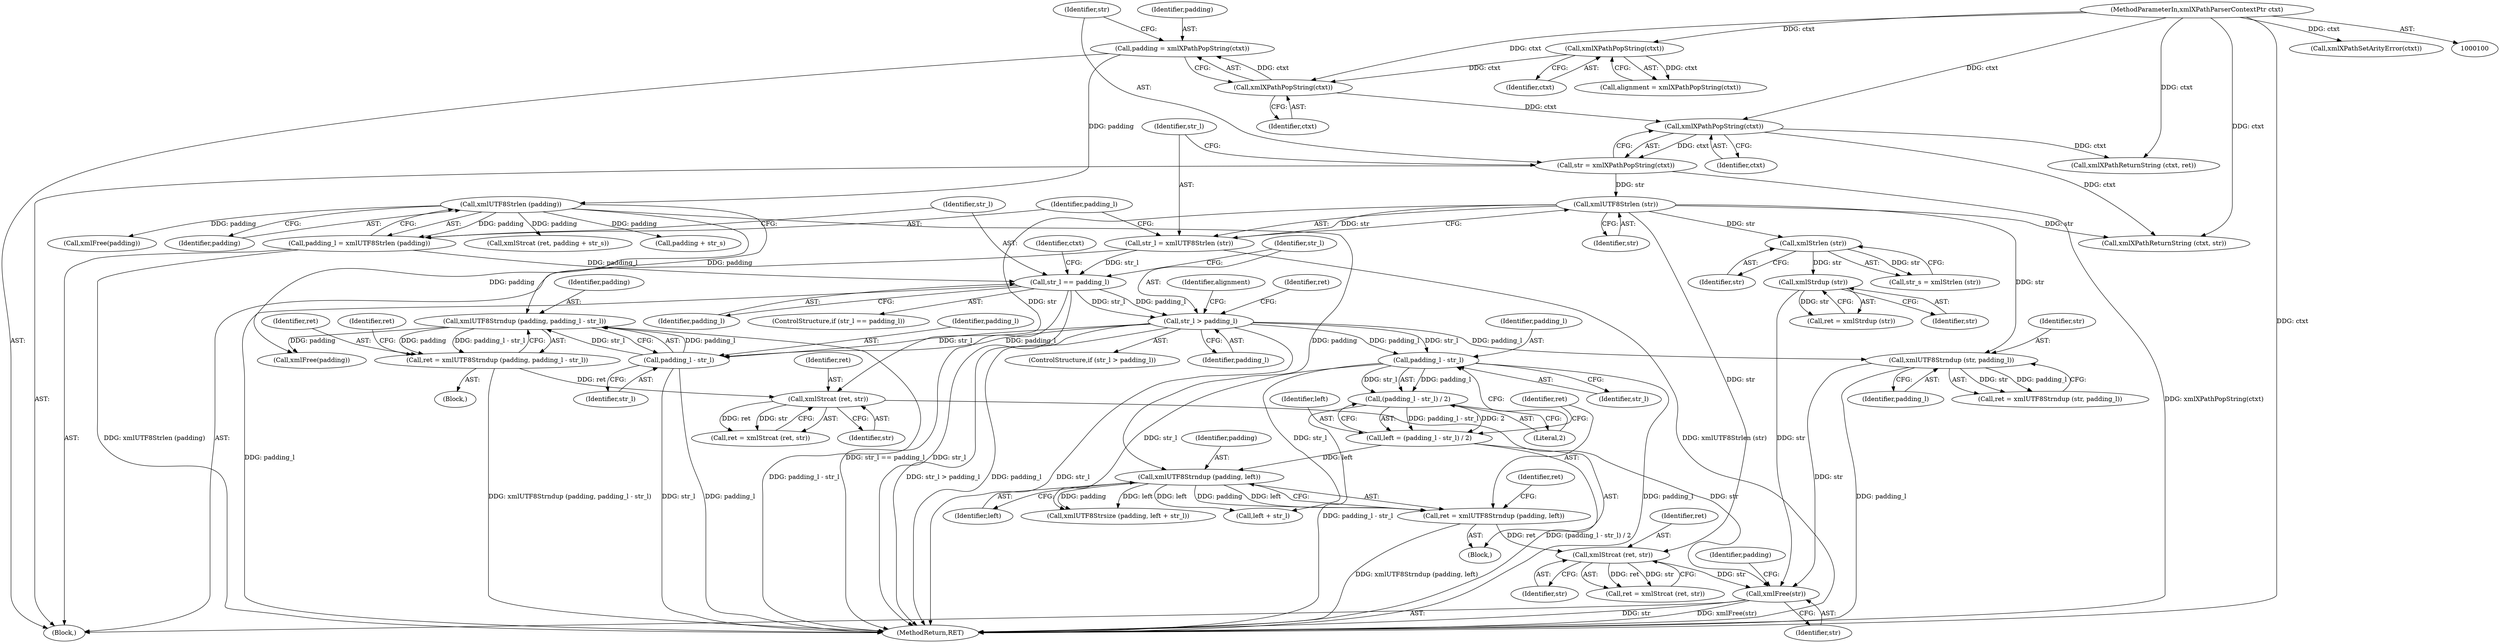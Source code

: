 digraph "0_Chrome_96dbafe288dbe2f0cc45fa3c39daf6d0c37acbab_8@pointer" {
"1000256" [label="(Call,xmlFree(str))"];
"1000191" [label="(Call,xmlStrcat (ret, str))"];
"1000182" [label="(Call,ret = xmlUTF8Strndup (padding, padding_l - str_l))"];
"1000184" [label="(Call,xmlUTF8Strndup (padding, padding_l - str_l))"];
"1000148" [label="(Call,xmlUTF8Strlen (padding))"];
"1000134" [label="(Call,padding = xmlXPathPopString(ctxt))"];
"1000136" [label="(Call,xmlXPathPopString(ctxt))"];
"1000128" [label="(Call,xmlXPathPopString(ctxt))"];
"1000101" [label="(MethodParameterIn,xmlXPathParserContextPtr ctxt)"];
"1000186" [label="(Call,padding_l - str_l)"];
"1000164" [label="(Call,str_l > padding_l)"];
"1000151" [label="(Call,str_l == padding_l)"];
"1000142" [label="(Call,str_l = xmlUTF8Strlen (str))"];
"1000144" [label="(Call,xmlUTF8Strlen (str))"];
"1000138" [label="(Call,str = xmlXPathPopString(ctxt))"];
"1000140" [label="(Call,xmlXPathPopString(ctxt))"];
"1000146" [label="(Call,padding_l = xmlUTF8Strlen (padding))"];
"1000244" [label="(Call,xmlStrdup (str))"];
"1000240" [label="(Call,xmlStrlen (str))"];
"1000218" [label="(Call,xmlStrcat (ret, str))"];
"1000211" [label="(Call,ret = xmlUTF8Strndup (padding, left))"];
"1000213" [label="(Call,xmlUTF8Strndup (padding, left))"];
"1000203" [label="(Call,left = (padding_l - str_l) / 2)"];
"1000205" [label="(Call,(padding_l - str_l) / 2)"];
"1000206" [label="(Call,padding_l - str_l)"];
"1000170" [label="(Call,xmlUTF8Strndup (str, padding_l))"];
"1000219" [label="(Identifier,ret)"];
"1000143" [label="(Identifier,str_l)"];
"1000191" [label="(Call,xmlStrcat (ret, str))"];
"1000164" [label="(Call,str_l > padding_l)"];
"1000166" [label="(Identifier,padding_l)"];
"1000187" [label="(Identifier,padding_l)"];
"1000135" [label="(Identifier,padding)"];
"1000214" [label="(Identifier,padding)"];
"1000220" [label="(Identifier,str)"];
"1000155" [label="(Call,xmlXPathReturnString (ctxt, str))"];
"1000203" [label="(Call,left = (padding_l - str_l) / 2)"];
"1000190" [label="(Identifier,ret)"];
"1000140" [label="(Call,xmlXPathPopString(ctxt))"];
"1000146" [label="(Call,padding_l = xmlUTF8Strlen (padding))"];
"1000241" [label="(Identifier,str)"];
"1000145" [label="(Identifier,str)"];
"1000129" [label="(Identifier,ctxt)"];
"1000189" [label="(Call,ret = xmlStrcat (ret, str))"];
"1000186" [label="(Call,padding_l - str_l)"];
"1000152" [label="(Identifier,str_l)"];
"1000258" [label="(Call,xmlFree(padding))"];
"1000182" [label="(Call,ret = xmlUTF8Strndup (padding, padding_l - str_l))"];
"1000119" [label="(Call,xmlXPathSetArityError(ctxt))"];
"1000156" [label="(Identifier,ctxt)"];
"1000212" [label="(Identifier,ret)"];
"1000144" [label="(Call,xmlUTF8Strlen (str))"];
"1000165" [label="(Identifier,str_l)"];
"1000192" [label="(Identifier,ret)"];
"1000218" [label="(Call,xmlStrcat (ret, str))"];
"1000215" [label="(Identifier,left)"];
"1000137" [label="(Identifier,ctxt)"];
"1000245" [label="(Identifier,str)"];
"1000244" [label="(Call,xmlStrdup (str))"];
"1000225" [label="(Call,left + str_l)"];
"1000253" [label="(Call,xmlXPathReturnString (ctxt, ret))"];
"1000257" [label="(Identifier,str)"];
"1000242" [label="(Call,ret = xmlStrdup (str))"];
"1000103" [label="(Block,)"];
"1000262" [label="(MethodReturn,RET)"];
"1000151" [label="(Call,str_l == padding_l)"];
"1000177" [label="(Identifier,alignment)"];
"1000248" [label="(Call,xmlStrcat (ret, padding + str_s))"];
"1000217" [label="(Identifier,ret)"];
"1000205" [label="(Call,(padding_l - str_l) / 2)"];
"1000238" [label="(Call,str_s = xmlStrlen (str))"];
"1000171" [label="(Identifier,str)"];
"1000150" [label="(ControlStructure,if (str_l == padding_l))"];
"1000169" [label="(Identifier,ret)"];
"1000134" [label="(Call,padding = xmlXPathPopString(ctxt))"];
"1000209" [label="(Literal,2)"];
"1000201" [label="(Block,)"];
"1000204" [label="(Identifier,left)"];
"1000206" [label="(Call,padding_l - str_l)"];
"1000250" [label="(Call,padding + str_s)"];
"1000141" [label="(Identifier,ctxt)"];
"1000188" [label="(Identifier,str_l)"];
"1000184" [label="(Call,xmlUTF8Strndup (padding, padding_l - str_l))"];
"1000148" [label="(Call,xmlUTF8Strlen (padding))"];
"1000223" [label="(Call,xmlUTF8Strsize (padding, left + str_l))"];
"1000158" [label="(Call,xmlFree(padding))"];
"1000101" [label="(MethodParameterIn,xmlXPathParserContextPtr ctxt)"];
"1000139" [label="(Identifier,str)"];
"1000211" [label="(Call,ret = xmlUTF8Strndup (padding, left))"];
"1000216" [label="(Call,ret = xmlStrcat (ret, str))"];
"1000207" [label="(Identifier,padding_l)"];
"1000136" [label="(Call,xmlXPathPopString(ctxt))"];
"1000163" [label="(ControlStructure,if (str_l > padding_l))"];
"1000128" [label="(Call,xmlXPathPopString(ctxt))"];
"1000170" [label="(Call,xmlUTF8Strndup (str, padding_l))"];
"1000126" [label="(Call,alignment = xmlXPathPopString(ctxt))"];
"1000142" [label="(Call,str_l = xmlUTF8Strlen (str))"];
"1000153" [label="(Identifier,padding_l)"];
"1000208" [label="(Identifier,str_l)"];
"1000183" [label="(Identifier,ret)"];
"1000213" [label="(Call,xmlUTF8Strndup (padding, left))"];
"1000181" [label="(Block,)"];
"1000168" [label="(Call,ret = xmlUTF8Strndup (str, padding_l))"];
"1000185" [label="(Identifier,padding)"];
"1000138" [label="(Call,str = xmlXPathPopString(ctxt))"];
"1000149" [label="(Identifier,padding)"];
"1000256" [label="(Call,xmlFree(str))"];
"1000259" [label="(Identifier,padding)"];
"1000193" [label="(Identifier,str)"];
"1000147" [label="(Identifier,padding_l)"];
"1000172" [label="(Identifier,padding_l)"];
"1000240" [label="(Call,xmlStrlen (str))"];
"1000256" -> "1000103"  [label="AST: "];
"1000256" -> "1000257"  [label="CFG: "];
"1000257" -> "1000256"  [label="AST: "];
"1000259" -> "1000256"  [label="CFG: "];
"1000256" -> "1000262"  [label="DDG: str"];
"1000256" -> "1000262"  [label="DDG: xmlFree(str)"];
"1000191" -> "1000256"  [label="DDG: str"];
"1000244" -> "1000256"  [label="DDG: str"];
"1000218" -> "1000256"  [label="DDG: str"];
"1000170" -> "1000256"  [label="DDG: str"];
"1000191" -> "1000189"  [label="AST: "];
"1000191" -> "1000193"  [label="CFG: "];
"1000192" -> "1000191"  [label="AST: "];
"1000193" -> "1000191"  [label="AST: "];
"1000189" -> "1000191"  [label="CFG: "];
"1000191" -> "1000189"  [label="DDG: ret"];
"1000191" -> "1000189"  [label="DDG: str"];
"1000182" -> "1000191"  [label="DDG: ret"];
"1000144" -> "1000191"  [label="DDG: str"];
"1000182" -> "1000181"  [label="AST: "];
"1000182" -> "1000184"  [label="CFG: "];
"1000183" -> "1000182"  [label="AST: "];
"1000184" -> "1000182"  [label="AST: "];
"1000190" -> "1000182"  [label="CFG: "];
"1000182" -> "1000262"  [label="DDG: xmlUTF8Strndup (padding, padding_l - str_l)"];
"1000184" -> "1000182"  [label="DDG: padding"];
"1000184" -> "1000182"  [label="DDG: padding_l - str_l"];
"1000184" -> "1000186"  [label="CFG: "];
"1000185" -> "1000184"  [label="AST: "];
"1000186" -> "1000184"  [label="AST: "];
"1000184" -> "1000262"  [label="DDG: padding_l - str_l"];
"1000148" -> "1000184"  [label="DDG: padding"];
"1000186" -> "1000184"  [label="DDG: padding_l"];
"1000186" -> "1000184"  [label="DDG: str_l"];
"1000184" -> "1000258"  [label="DDG: padding"];
"1000148" -> "1000146"  [label="AST: "];
"1000148" -> "1000149"  [label="CFG: "];
"1000149" -> "1000148"  [label="AST: "];
"1000146" -> "1000148"  [label="CFG: "];
"1000148" -> "1000146"  [label="DDG: padding"];
"1000134" -> "1000148"  [label="DDG: padding"];
"1000148" -> "1000158"  [label="DDG: padding"];
"1000148" -> "1000213"  [label="DDG: padding"];
"1000148" -> "1000248"  [label="DDG: padding"];
"1000148" -> "1000250"  [label="DDG: padding"];
"1000148" -> "1000258"  [label="DDG: padding"];
"1000134" -> "1000103"  [label="AST: "];
"1000134" -> "1000136"  [label="CFG: "];
"1000135" -> "1000134"  [label="AST: "];
"1000136" -> "1000134"  [label="AST: "];
"1000139" -> "1000134"  [label="CFG: "];
"1000136" -> "1000134"  [label="DDG: ctxt"];
"1000136" -> "1000137"  [label="CFG: "];
"1000137" -> "1000136"  [label="AST: "];
"1000128" -> "1000136"  [label="DDG: ctxt"];
"1000101" -> "1000136"  [label="DDG: ctxt"];
"1000136" -> "1000140"  [label="DDG: ctxt"];
"1000128" -> "1000126"  [label="AST: "];
"1000128" -> "1000129"  [label="CFG: "];
"1000129" -> "1000128"  [label="AST: "];
"1000126" -> "1000128"  [label="CFG: "];
"1000128" -> "1000126"  [label="DDG: ctxt"];
"1000101" -> "1000128"  [label="DDG: ctxt"];
"1000101" -> "1000100"  [label="AST: "];
"1000101" -> "1000262"  [label="DDG: ctxt"];
"1000101" -> "1000119"  [label="DDG: ctxt"];
"1000101" -> "1000140"  [label="DDG: ctxt"];
"1000101" -> "1000155"  [label="DDG: ctxt"];
"1000101" -> "1000253"  [label="DDG: ctxt"];
"1000186" -> "1000188"  [label="CFG: "];
"1000187" -> "1000186"  [label="AST: "];
"1000188" -> "1000186"  [label="AST: "];
"1000186" -> "1000262"  [label="DDG: str_l"];
"1000186" -> "1000262"  [label="DDG: padding_l"];
"1000164" -> "1000186"  [label="DDG: padding_l"];
"1000164" -> "1000186"  [label="DDG: str_l"];
"1000164" -> "1000163"  [label="AST: "];
"1000164" -> "1000166"  [label="CFG: "];
"1000165" -> "1000164"  [label="AST: "];
"1000166" -> "1000164"  [label="AST: "];
"1000169" -> "1000164"  [label="CFG: "];
"1000177" -> "1000164"  [label="CFG: "];
"1000164" -> "1000262"  [label="DDG: str_l > padding_l"];
"1000164" -> "1000262"  [label="DDG: padding_l"];
"1000164" -> "1000262"  [label="DDG: str_l"];
"1000151" -> "1000164"  [label="DDG: str_l"];
"1000151" -> "1000164"  [label="DDG: padding_l"];
"1000164" -> "1000170"  [label="DDG: padding_l"];
"1000164" -> "1000206"  [label="DDG: padding_l"];
"1000164" -> "1000206"  [label="DDG: str_l"];
"1000151" -> "1000150"  [label="AST: "];
"1000151" -> "1000153"  [label="CFG: "];
"1000152" -> "1000151"  [label="AST: "];
"1000153" -> "1000151"  [label="AST: "];
"1000156" -> "1000151"  [label="CFG: "];
"1000165" -> "1000151"  [label="CFG: "];
"1000151" -> "1000262"  [label="DDG: str_l == padding_l"];
"1000151" -> "1000262"  [label="DDG: str_l"];
"1000151" -> "1000262"  [label="DDG: padding_l"];
"1000142" -> "1000151"  [label="DDG: str_l"];
"1000146" -> "1000151"  [label="DDG: padding_l"];
"1000142" -> "1000103"  [label="AST: "];
"1000142" -> "1000144"  [label="CFG: "];
"1000143" -> "1000142"  [label="AST: "];
"1000144" -> "1000142"  [label="AST: "];
"1000147" -> "1000142"  [label="CFG: "];
"1000142" -> "1000262"  [label="DDG: xmlUTF8Strlen (str)"];
"1000144" -> "1000142"  [label="DDG: str"];
"1000144" -> "1000145"  [label="CFG: "];
"1000145" -> "1000144"  [label="AST: "];
"1000138" -> "1000144"  [label="DDG: str"];
"1000144" -> "1000155"  [label="DDG: str"];
"1000144" -> "1000170"  [label="DDG: str"];
"1000144" -> "1000218"  [label="DDG: str"];
"1000144" -> "1000240"  [label="DDG: str"];
"1000138" -> "1000103"  [label="AST: "];
"1000138" -> "1000140"  [label="CFG: "];
"1000139" -> "1000138"  [label="AST: "];
"1000140" -> "1000138"  [label="AST: "];
"1000143" -> "1000138"  [label="CFG: "];
"1000138" -> "1000262"  [label="DDG: xmlXPathPopString(ctxt)"];
"1000140" -> "1000138"  [label="DDG: ctxt"];
"1000140" -> "1000141"  [label="CFG: "];
"1000141" -> "1000140"  [label="AST: "];
"1000140" -> "1000155"  [label="DDG: ctxt"];
"1000140" -> "1000253"  [label="DDG: ctxt"];
"1000146" -> "1000103"  [label="AST: "];
"1000147" -> "1000146"  [label="AST: "];
"1000152" -> "1000146"  [label="CFG: "];
"1000146" -> "1000262"  [label="DDG: xmlUTF8Strlen (padding)"];
"1000244" -> "1000242"  [label="AST: "];
"1000244" -> "1000245"  [label="CFG: "];
"1000245" -> "1000244"  [label="AST: "];
"1000242" -> "1000244"  [label="CFG: "];
"1000244" -> "1000242"  [label="DDG: str"];
"1000240" -> "1000244"  [label="DDG: str"];
"1000240" -> "1000238"  [label="AST: "];
"1000240" -> "1000241"  [label="CFG: "];
"1000241" -> "1000240"  [label="AST: "];
"1000238" -> "1000240"  [label="CFG: "];
"1000240" -> "1000238"  [label="DDG: str"];
"1000218" -> "1000216"  [label="AST: "];
"1000218" -> "1000220"  [label="CFG: "];
"1000219" -> "1000218"  [label="AST: "];
"1000220" -> "1000218"  [label="AST: "];
"1000216" -> "1000218"  [label="CFG: "];
"1000218" -> "1000216"  [label="DDG: ret"];
"1000218" -> "1000216"  [label="DDG: str"];
"1000211" -> "1000218"  [label="DDG: ret"];
"1000211" -> "1000201"  [label="AST: "];
"1000211" -> "1000213"  [label="CFG: "];
"1000212" -> "1000211"  [label="AST: "];
"1000213" -> "1000211"  [label="AST: "];
"1000217" -> "1000211"  [label="CFG: "];
"1000211" -> "1000262"  [label="DDG: xmlUTF8Strndup (padding, left)"];
"1000213" -> "1000211"  [label="DDG: padding"];
"1000213" -> "1000211"  [label="DDG: left"];
"1000213" -> "1000215"  [label="CFG: "];
"1000214" -> "1000213"  [label="AST: "];
"1000215" -> "1000213"  [label="AST: "];
"1000203" -> "1000213"  [label="DDG: left"];
"1000213" -> "1000223"  [label="DDG: padding"];
"1000213" -> "1000223"  [label="DDG: left"];
"1000213" -> "1000225"  [label="DDG: left"];
"1000203" -> "1000201"  [label="AST: "];
"1000203" -> "1000205"  [label="CFG: "];
"1000204" -> "1000203"  [label="AST: "];
"1000205" -> "1000203"  [label="AST: "];
"1000212" -> "1000203"  [label="CFG: "];
"1000203" -> "1000262"  [label="DDG: (padding_l - str_l) / 2"];
"1000205" -> "1000203"  [label="DDG: padding_l - str_l"];
"1000205" -> "1000203"  [label="DDG: 2"];
"1000205" -> "1000209"  [label="CFG: "];
"1000206" -> "1000205"  [label="AST: "];
"1000209" -> "1000205"  [label="AST: "];
"1000205" -> "1000262"  [label="DDG: padding_l - str_l"];
"1000206" -> "1000205"  [label="DDG: padding_l"];
"1000206" -> "1000205"  [label="DDG: str_l"];
"1000206" -> "1000208"  [label="CFG: "];
"1000207" -> "1000206"  [label="AST: "];
"1000208" -> "1000206"  [label="AST: "];
"1000209" -> "1000206"  [label="CFG: "];
"1000206" -> "1000262"  [label="DDG: padding_l"];
"1000206" -> "1000223"  [label="DDG: str_l"];
"1000206" -> "1000225"  [label="DDG: str_l"];
"1000170" -> "1000168"  [label="AST: "];
"1000170" -> "1000172"  [label="CFG: "];
"1000171" -> "1000170"  [label="AST: "];
"1000172" -> "1000170"  [label="AST: "];
"1000168" -> "1000170"  [label="CFG: "];
"1000170" -> "1000262"  [label="DDG: padding_l"];
"1000170" -> "1000168"  [label="DDG: str"];
"1000170" -> "1000168"  [label="DDG: padding_l"];
}
